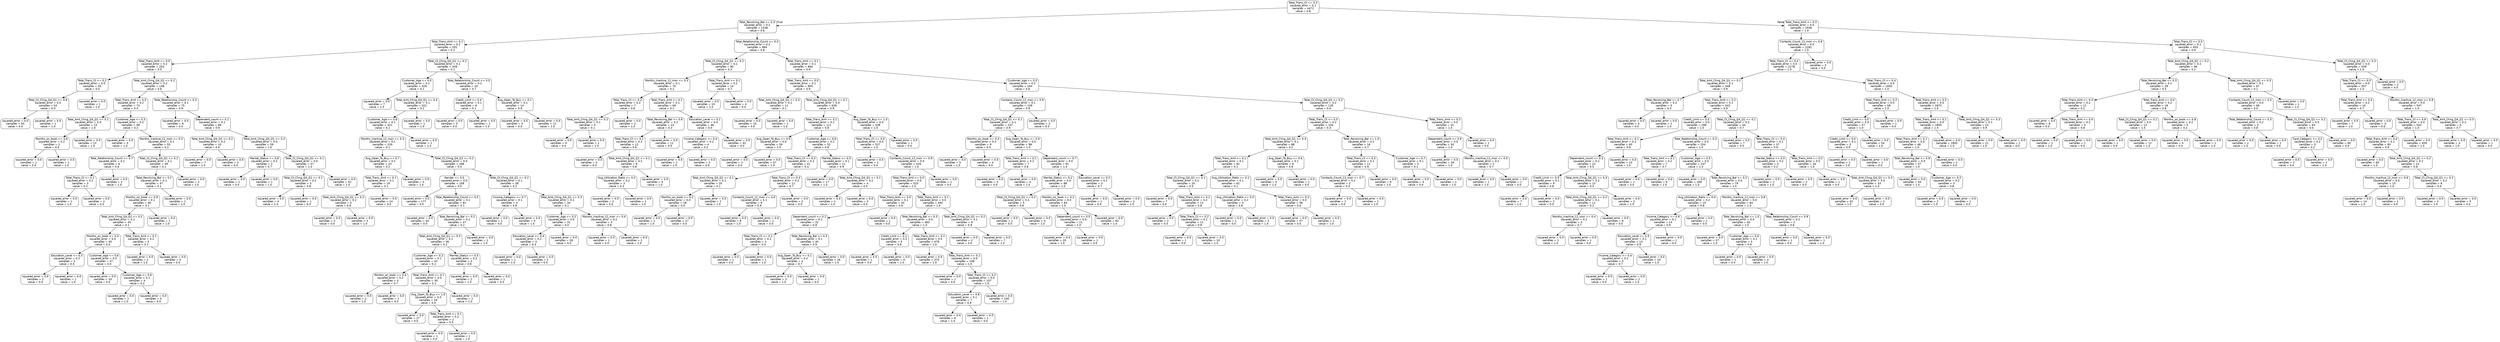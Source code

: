 digraph Tree {
node [shape=box, style="rounded", color="black", fontname="helvetica"] ;
edge [fontname="helvetica"] ;
0 [label="Total_Trans_Ct <= 0.3\nsquared_error = 0.1\nsamples = 4472\nvalue = 0.8"] ;
1 [label="Total_Revolving_Bal <= 0.3\nsquared_error = 0.2\nsamples = 1536\nvalue = 0.6"] ;
0 -> 1 [labeldistance=2.5, labelangle=45, headlabel="True"] ;
2 [label="Total_Trans_Amt <= 0.1\nsquared_error = 0.2\nsamples = 552\nvalue = 0.2"] ;
1 -> 2 ;
3 [label="Total_Trans_Amt <= 0.0\nsquared_error = 0.2\nsamples = 203\nvalue = 0.5"] ;
2 -> 3 ;
4 [label="Total_Trans_Ct <= 0.2\nsquared_error = 0.0\nsamples = 55\nvalue = 0.0"] ;
3 -> 4 ;
5 [label="Total_Ct_Chng_Q4_Q1 <= 0.6\nsquared_error = 0.0\nsamples = 54\nvalue = 0.0"] ;
4 -> 5 ;
6 [label="squared_error = 0.0\nsamples = 53\nvalue = 0.0"] ;
5 -> 6 ;
7 [label="squared_error = 0.0\nsamples = 1\nvalue = 1.0"] ;
5 -> 7 ;
8 [label="squared_error = 0.0\nsamples = 1\nvalue = 1.0"] ;
4 -> 8 ;
9 [label="Total_Amt_Chng_Q4_Q1 <= 0.2\nsquared_error = 0.2\nsamples = 148\nvalue = 0.6"] ;
3 -> 9 ;
10 [label="Total_Trans_Amt <= 0.0\nsquared_error = 0.2\nsamples = 73\nvalue = 0.4"] ;
9 -> 10 ;
11 [label="Total_Amt_Chng_Q4_Q1 <= 0.1\nsquared_error = 0.0\nsamples = 15\nvalue = 1.0"] ;
10 -> 11 ;
12 [label="Months_on_book <= 0.6\nsquared_error = 0.2\nsamples = 2\nvalue = 0.5"] ;
11 -> 12 ;
13 [label="squared_error = 0.0\nsamples = 1\nvalue = 0.0"] ;
12 -> 13 ;
14 [label="squared_error = 0.0\nsamples = 1\nvalue = 1.0"] ;
12 -> 14 ;
15 [label="squared_error = 0.0\nsamples = 13\nvalue = 1.0"] ;
11 -> 15 ;
16 [label="Customer_Age <= 0.3\nsquared_error = 0.2\nsamples = 58\nvalue = 0.2"] ;
10 -> 16 ;
17 [label="squared_error = 0.0\nsamples = 3\nvalue = 1.0"] ;
16 -> 17 ;
18 [label="Months_Inactive_12_mon <= 0.3\nsquared_error = 0.1\nsamples = 55\nvalue = 0.2"] ;
16 -> 18 ;
19 [label="Total_Relationship_Count <= 0.7\nsquared_error = 0.2\nsamples = 6\nvalue = 0.6"] ;
18 -> 19 ;
20 [label="Total_Trans_Ct <= 0.1\nsquared_error = 0.2\nsamples = 3\nvalue = 0.2"] ;
19 -> 20 ;
21 [label="squared_error = 0.0\nsamples = 1\nvalue = 1.0"] ;
20 -> 21 ;
22 [label="squared_error = 0.0\nsamples = 2\nvalue = 0.0"] ;
20 -> 22 ;
23 [label="squared_error = 0.0\nsamples = 3\nvalue = 1.0"] ;
19 -> 23 ;
24 [label="Total_Ct_Chng_Q4_Q1 <= 0.2\nsquared_error = 0.1\nsamples = 49\nvalue = 0.1"] ;
18 -> 24 ;
25 [label="Total_Revolving_Bal <= 0.2\nsquared_error = 0.1\nsamples = 47\nvalue = 0.1"] ;
24 -> 25 ;
26 [label="Months_on_book <= 0.9\nsquared_error = 0.1\nsamples = 46\nvalue = 0.1"] ;
25 -> 26 ;
27 [label="Total_Amt_Chng_Q4_Q1 <= 0.2\nsquared_error = 0.1\nsamples = 45\nvalue = 0.1"] ;
26 -> 27 ;
28 [label="Months_on_book <= 0.4\nsquared_error = 0.0\nsamples = 40\nvalue = 0.0"] ;
27 -> 28 ;
29 [label="Education_Level <= 0.3\nsquared_error = 0.2\nsamples = 3\nvalue = 0.3"] ;
28 -> 29 ;
30 [label="squared_error = 0.0\nsamples = 2\nvalue = 0.0"] ;
29 -> 30 ;
31 [label="squared_error = 0.0\nsamples = 1\nvalue = 1.0"] ;
29 -> 31 ;
32 [label="Customer_Age <= 0.6\nsquared_error = 0.0\nsamples = 37\nvalue = 0.0"] ;
28 -> 32 ;
33 [label="squared_error = 0.0\nsamples = 33\nvalue = 0.0"] ;
32 -> 33 ;
34 [label="Customer_Age <= 0.6\nsquared_error = 0.1\nsamples = 4\nvalue = 0.2"] ;
32 -> 34 ;
35 [label="squared_error = 0.0\nsamples = 1\nvalue = 1.0"] ;
34 -> 35 ;
36 [label="squared_error = 0.0\nsamples = 3\nvalue = 0.0"] ;
34 -> 36 ;
37 [label="Total_Trans_Amt <= 0.1\nsquared_error = 0.2\nsamples = 5\nvalue = 0.2"] ;
27 -> 37 ;
38 [label="squared_error = 0.0\nsamples = 2\nvalue = 1.0"] ;
37 -> 38 ;
39 [label="squared_error = 0.0\nsamples = 3\nvalue = 0.0"] ;
37 -> 39 ;
40 [label="squared_error = 0.0\nsamples = 1\nvalue = 1.0"] ;
26 -> 40 ;
41 [label="squared_error = 0.0\nsamples = 1\nvalue = 1.0"] ;
25 -> 41 ;
42 [label="squared_error = 0.0\nsamples = 2\nvalue = 1.0"] ;
24 -> 42 ;
43 [label="Total_Relationship_Count <= 0.3\nsquared_error = 0.1\nsamples = 75\nvalue = 0.9"] ;
9 -> 43 ;
44 [label="squared_error = 0.0\nsamples = 6\nvalue = 0.0"] ;
43 -> 44 ;
45 [label="Dependent_count <= 0.1\nsquared_error = 0.1\nsamples = 69\nvalue = 0.9"] ;
43 -> 45 ;
46 [label="Total_Amt_Chng_Q4_Q1 <= 0.2\nsquared_error = 0.2\nsamples = 10\nvalue = 0.6"] ;
45 -> 46 ;
47 [label="squared_error = 0.0\nsamples = 7\nvalue = 1.0"] ;
46 -> 47 ;
48 [label="squared_error = 0.0\nsamples = 3\nvalue = 0.0"] ;
46 -> 48 ;
49 [label="Total_Amt_Chng_Q4_Q1 <= 0.2\nsquared_error = 0.0\nsamples = 59\nvalue = 1.0"] ;
45 -> 49 ;
50 [label="Marital_Status <= 0.8\nsquared_error = 0.2\nsamples = 2\nvalue = 0.7"] ;
49 -> 50 ;
51 [label="squared_error = 0.0\nsamples = 1\nvalue = 0.0"] ;
50 -> 51 ;
52 [label="squared_error = 0.0\nsamples = 1\nvalue = 1.0"] ;
50 -> 52 ;
53 [label="Total_Ct_Chng_Q4_Q1 <= 0.1\nsquared_error = 0.0\nsamples = 57\nvalue = 1.0"] ;
49 -> 53 ;
54 [label="Total_Ct_Chng_Q4_Q1 <= 0.1\nsquared_error = 0.2\nsamples = 5\nvalue = 0.8"] ;
53 -> 54 ;
55 [label="squared_error = 0.0\nsamples = 4\nvalue = 1.0"] ;
54 -> 55 ;
56 [label="squared_error = 0.0\nsamples = 1\nvalue = 0.0"] ;
54 -> 56 ;
57 [label="squared_error = 0.0\nsamples = 52\nvalue = 1.0"] ;
53 -> 57 ;
58 [label="Total_Ct_Chng_Q4_Q1 <= 0.2\nsquared_error = 0.1\nsamples = 349\nvalue = 0.1"] ;
2 -> 58 ;
59 [label="Customer_Age <= 0.0\nsquared_error = 0.1\nsamples = 329\nvalue = 0.1"] ;
58 -> 59 ;
60 [label="squared_error = 0.0\nsamples = 7\nvalue = 1.0"] ;
59 -> 60 ;
61 [label="Total_Amt_Chng_Q4_Q1 <= 0.4\nsquared_error = 0.1\nsamples = 322\nvalue = 0.1"] ;
59 -> 61 ;
62 [label="Customer_Age <= 0.8\nsquared_error = 0.1\nsamples = 321\nvalue = 0.1"] ;
61 -> 62 ;
63 [label="Months_Inactive_12_mon <= 0.3\nsquared_error = 0.1\nsamples = 319\nvalue = 0.1"] ;
62 -> 63 ;
64 [label="Avg_Open_To_Buy <= 0.7\nsquared_error = 0.2\nsamples = 23\nvalue = 0.2"] ;
63 -> 64 ;
65 [label="Total_Trans_Amt <= 0.1\nsquared_error = 0.1\nsamples = 19\nvalue = 0.1"] ;
64 -> 65 ;
66 [label="Total_Amt_Chng_Q4_Q1 <= 0.2\nsquared_error = 0.2\nsamples = 5\nvalue = 0.6"] ;
65 -> 66 ;
67 [label="squared_error = 0.0\nsamples = 2\nvalue = 0.0"] ;
66 -> 67 ;
68 [label="squared_error = 0.0\nsamples = 3\nvalue = 1.0"] ;
66 -> 68 ;
69 [label="squared_error = 0.0\nsamples = 14\nvalue = 0.0"] ;
65 -> 69 ;
70 [label="squared_error = 0.0\nsamples = 4\nvalue = 1.0"] ;
64 -> 70 ;
71 [label="Total_Ct_Chng_Q4_Q1 <= 0.2\nsquared_error = 0.0\nsamples = 296\nvalue = 0.0"] ;
63 -> 71 ;
72 [label="Gender <= 0.5\nsquared_error = 0.0\nsamples = 258\nvalue = 0.0"] ;
71 -> 72 ;
73 [label="squared_error = 0.0\nsamples = 177\nvalue = 0.0"] ;
72 -> 73 ;
74 [label="Total_Relationship_Count <= 0.5\nsquared_error = 0.1\nsamples = 81\nvalue = 0.1"] ;
72 -> 74 ;
75 [label="squared_error = 0.0\nsamples = 44\nvalue = 0.0"] ;
74 -> 75 ;
76 [label="Total_Revolving_Bal <= 0.2\nsquared_error = 0.2\nsamples = 37\nvalue = 0.2"] ;
74 -> 76 ;
77 [label="Total_Amt_Chng_Q4_Q1 <= 0.3\nsquared_error = 0.1\nsamples = 36\nvalue = 0.2"] ;
76 -> 77 ;
78 [label="Customer_Age <= 0.2\nsquared_error = 0.1\nsamples = 33\nvalue = 0.1"] ;
77 -> 78 ;
79 [label="Months_on_book <= 0.4\nsquared_error = 0.2\nsamples = 3\nvalue = 0.7"] ;
78 -> 79 ;
80 [label="squared_error = 0.0\nsamples = 2\nvalue = 1.0"] ;
79 -> 80 ;
81 [label="squared_error = 0.0\nsamples = 1\nvalue = 0.0"] ;
79 -> 81 ;
82 [label="Total_Trans_Amt <= 0.1\nsquared_error = 0.0\nsamples = 30\nvalue = 0.1"] ;
78 -> 82 ;
83 [label="Avg_Open_To_Buy <= 1.0\nsquared_error = 0.0\nsamples = 29\nvalue = 0.0"] ;
82 -> 83 ;
84 [label="squared_error = 0.0\nsamples = 27\nvalue = 0.0"] ;
83 -> 84 ;
85 [label="Total_Trans_Amt <= 0.1\nsquared_error = 0.2\nsamples = 2\nvalue = 0.5"] ;
83 -> 85 ;
86 [label="squared_error = 0.0\nsamples = 1\nvalue = 0.0"] ;
85 -> 86 ;
87 [label="squared_error = 0.0\nsamples = 1\nvalue = 1.0"] ;
85 -> 87 ;
88 [label="squared_error = 0.0\nsamples = 1\nvalue = 1.0"] ;
82 -> 88 ;
89 [label="Marital_Status <= 0.5\nsquared_error = 0.2\nsamples = 3\nvalue = 0.8"] ;
77 -> 89 ;
90 [label="squared_error = 0.0\nsamples = 2\nvalue = 1.0"] ;
89 -> 90 ;
91 [label="squared_error = 0.0\nsamples = 1\nvalue = 0.0"] ;
89 -> 91 ;
92 [label="squared_error = 0.0\nsamples = 1\nvalue = 1.0"] ;
76 -> 92 ;
93 [label="Total_Ct_Chng_Q4_Q1 <= 0.2\nsquared_error = 0.1\nsamples = 38\nvalue = 0.2"] ;
71 -> 93 ;
94 [label="Income_Category <= 0.7\nsquared_error = 0.1\nsamples = 4\nvalue = 0.8"] ;
93 -> 94 ;
95 [label="squared_error = 0.0\nsamples = 1\nvalue = 0.0"] ;
94 -> 95 ;
96 [label="squared_error = 0.0\nsamples = 3\nvalue = 1.0"] ;
94 -> 96 ;
97 [label="Total_Amt_Chng_Q4_Q1 <= 0.3\nsquared_error = 0.1\nsamples = 34\nvalue = 0.1"] ;
93 -> 97 ;
98 [label="Customer_Age <= 0.2\nsquared_error = 0.0\nsamples = 31\nvalue = 0.0"] ;
97 -> 98 ;
99 [label="Education_Level <= 0.4\nsquared_error = 0.2\nsamples = 3\nvalue = 0.3"] ;
98 -> 99 ;
100 [label="squared_error = 0.0\nsamples = 1\nvalue = 1.0"] ;
99 -> 100 ;
101 [label="squared_error = 0.0\nsamples = 2\nvalue = 0.0"] ;
99 -> 101 ;
102 [label="squared_error = 0.0\nsamples = 28\nvalue = 0.0"] ;
98 -> 102 ;
103 [label="Months_Inactive_12_mon <= 0.4\nsquared_error = 0.2\nsamples = 3\nvalue = 0.8"] ;
97 -> 103 ;
104 [label="squared_error = 0.0\nsamples = 1\nvalue = 0.0"] ;
103 -> 104 ;
105 [label="squared_error = 0.0\nsamples = 2\nvalue = 1.0"] ;
103 -> 105 ;
106 [label="squared_error = 0.0\nsamples = 2\nvalue = 1.0"] ;
62 -> 106 ;
107 [label="squared_error = 0.0\nsamples = 1\nvalue = 1.0"] ;
61 -> 107 ;
108 [label="Total_Relationship_Count <= 0.5\nsquared_error = 0.2\nsamples = 20\nvalue = 0.7"] ;
58 -> 108 ;
109 [label="Credit_Limit <= 0.4\nsquared_error = 0.1\nsamples = 6\nvalue = 0.1"] ;
108 -> 109 ;
110 [label="squared_error = 0.0\nsamples = 5\nvalue = 0.0"] ;
109 -> 110 ;
111 [label="squared_error = 0.0\nsamples = 1\nvalue = 1.0"] ;
109 -> 111 ;
112 [label="Avg_Open_To_Buy <= 0.1\nsquared_error = 0.1\nsamples = 14\nvalue = 0.9"] ;
108 -> 112 ;
113 [label="squared_error = 0.0\nsamples = 3\nvalue = 0.0"] ;
112 -> 113 ;
114 [label="squared_error = 0.0\nsamples = 11\nvalue = 1.0"] ;
112 -> 114 ;
115 [label="Total_Relationship_Count <= 0.3\nsquared_error = 0.2\nsamples = 984\nvalue = 0.8"] ;
1 -> 115 ;
116 [label="Total_Ct_Chng_Q4_Q1 <= 0.2\nsquared_error = 0.2\nsamples = 90\nvalue = 0.3"] ;
115 -> 116 ;
117 [label="Months_Inactive_12_mon <= 0.3\nsquared_error = 0.1\nsamples = 76\nvalue = 0.2"] ;
116 -> 117 ;
118 [label="Total_Trans_Ct <= 0.2\nsquared_error = 0.2\nsamples = 7\nvalue = 0.6"] ;
117 -> 118 ;
119 [label="Total_Amt_Chng_Q4_Q1 <= 0.2\nsquared_error = 0.1\nsamples = 5\nvalue = 0.1"] ;
118 -> 119 ;
120 [label="squared_error = 0.0\nsamples = 4\nvalue = 0.0"] ;
119 -> 120 ;
121 [label="squared_error = 0.0\nsamples = 1\nvalue = 1.0"] ;
119 -> 121 ;
122 [label="squared_error = 0.0\nsamples = 2\nvalue = 1.0"] ;
118 -> 122 ;
123 [label="Total_Trans_Amt <= 0.1\nsquared_error = 0.1\nsamples = 69\nvalue = 0.1"] ;
117 -> 123 ;
124 [label="Total_Revolving_Bal <= 0.6\nsquared_error = 0.2\nsamples = 23\nvalue = 0.3"] ;
123 -> 124 ;
125 [label="Total_Trans_Ct <= 0.1\nsquared_error = 0.2\nsamples = 12\nvalue = 0.6"] ;
124 -> 125 ;
126 [label="squared_error = 0.0\nsamples = 3\nvalue = 0.0"] ;
125 -> 126 ;
127 [label="Total_Amt_Chng_Q4_Q1 <= 0.1\nsquared_error = 0.2\nsamples = 9\nvalue = 0.8"] ;
125 -> 127 ;
128 [label="Avg_Utilization_Ratio <= 0.2\nsquared_error = 0.2\nsamples = 3\nvalue = 0.2"] ;
127 -> 128 ;
129 [label="squared_error = 0.0\nsamples = 2\nvalue = 0.0"] ;
128 -> 129 ;
130 [label="squared_error = 0.0\nsamples = 1\nvalue = 1.0"] ;
128 -> 130 ;
131 [label="squared_error = 0.0\nsamples = 6\nvalue = 1.0"] ;
127 -> 131 ;
132 [label="squared_error = 0.0\nsamples = 11\nvalue = 0.0"] ;
124 -> 132 ;
133 [label="Education_Level <= 0.1\nsquared_error = 0.0\nsamples = 46\nvalue = 0.0"] ;
123 -> 133 ;
134 [label="Income_Category <= 0.4\nsquared_error = 0.2\nsamples = 4\nvalue = 0.2"] ;
133 -> 134 ;
135 [label="squared_error = 0.0\nsamples = 1\nvalue = 1.0"] ;
134 -> 135 ;
136 [label="squared_error = 0.0\nsamples = 3\nvalue = 0.0"] ;
134 -> 136 ;
137 [label="squared_error = 0.0\nsamples = 42\nvalue = 0.0"] ;
133 -> 137 ;
138 [label="Total_Trans_Amt <= 0.1\nsquared_error = 0.2\nsamples = 14\nvalue = 0.7"] ;
116 -> 138 ;
139 [label="squared_error = 0.0\nsamples = 10\nvalue = 1.0"] ;
138 -> 139 ;
140 [label="squared_error = 0.0\nsamples = 4\nvalue = 0.0"] ;
138 -> 140 ;
141 [label="Total_Trans_Amt <= 0.1\nsquared_error = 0.1\nsamples = 894\nvalue = 0.9"] ;
115 -> 141 ;
142 [label="Total_Trans_Amt <= 0.0\nsquared_error = 0.1\nsamples = 650\nvalue = 0.9"] ;
141 -> 142 ;
143 [label="Total_Amt_Chng_Q4_Q1 <= 0.3\nsquared_error = 0.1\nsamples = 11\nvalue = 0.1"] ;
142 -> 143 ;
144 [label="squared_error = 0.0\nsamples = 10\nvalue = 0.0"] ;
143 -> 144 ;
145 [label="squared_error = 0.0\nsamples = 1\nvalue = 1.0"] ;
143 -> 145 ;
146 [label="Total_Amt_Chng_Q4_Q1 <= 0.1\nsquared_error = 0.0\nsamples = 639\nvalue = 0.9"] ;
142 -> 146 ;
147 [label="Total_Trans_Amt <= 0.1\nsquared_error = 0.2\nsamples = 111\nvalue = 0.8"] ;
146 -> 147 ;
148 [label="Avg_Open_To_Buy <= 0.0\nsquared_error = 0.0\nsamples = 59\nvalue = 1.0"] ;
147 -> 148 ;
149 [label="squared_error = 0.0\nsamples = 2\nvalue = 0.0"] ;
148 -> 149 ;
150 [label="squared_error = 0.0\nsamples = 57\nvalue = 1.0"] ;
148 -> 150 ;
151 [label="Customer_Age <= 0.6\nsquared_error = 0.2\nsamples = 52\nvalue = 0.6"] ;
147 -> 151 ;
152 [label="Total_Trans_Ct <= 0.3\nsquared_error = 0.2\nsamples = 31\nvalue = 0.4"] ;
151 -> 152 ;
153 [label="Total_Amt_Chng_Q4_Q1 <= 0.1\nsquared_error = 0.1\nsamples = 20\nvalue = 0.1"] ;
152 -> 153 ;
154 [label="Months_on_book <= 0.2\nsquared_error = 0.0\nsamples = 18\nvalue = 0.0"] ;
153 -> 154 ;
155 [label="squared_error = 0.0\nsamples = 1\nvalue = 1.0"] ;
154 -> 155 ;
156 [label="squared_error = 0.0\nsamples = 17\nvalue = 0.0"] ;
154 -> 156 ;
157 [label="squared_error = 0.0\nsamples = 2\nvalue = 1.0"] ;
153 -> 157 ;
158 [label="Total_Trans_Ct <= 0.3\nsquared_error = 0.2\nsamples = 11\nvalue = 0.7"] ;
152 -> 158 ;
159 [label="Contacts_Count_12_mon <= 0.6\nsquared_error = 0.1\nsamples = 9\nvalue = 0.9"] ;
158 -> 159 ;
160 [label="squared_error = 0.0\nsamples = 8\nvalue = 1.0"] ;
159 -> 160 ;
161 [label="squared_error = 0.0\nsamples = 1\nvalue = 0.0"] ;
159 -> 161 ;
162 [label="squared_error = 0.0\nsamples = 2\nvalue = 0.0"] ;
158 -> 162 ;
163 [label="Marital_Status <= 0.5\nsquared_error = 0.1\nsamples = 21\nvalue = 0.9"] ;
151 -> 163 ;
164 [label="squared_error = 0.0\nsamples = 17\nvalue = 1.0"] ;
163 -> 164 ;
165 [label="Total_Amt_Chng_Q4_Q1 <= 0.1\nsquared_error = 0.2\nsamples = 4\nvalue = 0.5"] ;
163 -> 165 ;
166 [label="squared_error = 0.0\nsamples = 1\nvalue = 1.0"] ;
165 -> 166 ;
167 [label="squared_error = 0.0\nsamples = 3\nvalue = 0.0"] ;
165 -> 167 ;
168 [label="Avg_Open_To_Buy <= 1.0\nsquared_error = 0.0\nsamples = 528\nvalue = 1.0"] ;
146 -> 168 ;
169 [label="Total_Trans_Ct <= 0.0\nsquared_error = 0.0\nsamples = 527\nvalue = 1.0"] ;
168 -> 169 ;
170 [label="squared_error = 0.0\nsamples = 1\nvalue = 0.0"] ;
169 -> 170 ;
171 [label="Contacts_Count_12_mon <= 0.9\nsquared_error = 0.0\nsamples = 526\nvalue = 1.0"] ;
169 -> 171 ;
172 [label="Total_Trans_Amt <= 0.0\nsquared_error = 0.0\nsamples = 525\nvalue = 1.0"] ;
171 -> 172 ;
173 [label="Total_Trans_Amt <= 0.0\nsquared_error = 0.1\nsamples = 33\nvalue = 0.9"] ;
172 -> 173 ;
174 [label="Dependent_count <= 0.1\nsquared_error = 0.1\nsamples = 32\nvalue = 0.9"] ;
173 -> 174 ;
175 [label="Total_Trans_Ct <= 0.1\nsquared_error = 0.2\nsamples = 2\nvalue = 0.3"] ;
174 -> 175 ;
176 [label="squared_error = 0.0\nsamples = 1\nvalue = 0.0"] ;
175 -> 176 ;
177 [label="squared_error = 0.0\nsamples = 1\nvalue = 1.0"] ;
175 -> 177 ;
178 [label="Total_Revolving_Bal <= 0.4\nsquared_error = 0.1\nsamples = 30\nvalue = 0.9"] ;
174 -> 178 ;
179 [label="Avg_Open_To_Buy <= 0.1\nsquared_error = 0.2\nsamples = 4\nvalue = 0.7"] ;
178 -> 179 ;
180 [label="squared_error = 0.0\nsamples = 3\nvalue = 1.0"] ;
179 -> 180 ;
181 [label="squared_error = 0.0\nsamples = 1\nvalue = 0.0"] ;
179 -> 181 ;
182 [label="squared_error = 0.0\nsamples = 26\nvalue = 1.0"] ;
178 -> 182 ;
183 [label="squared_error = 0.0\nsamples = 1\nvalue = 0.0"] ;
173 -> 183 ;
184 [label="Total_Trans_Amt <= 0.1\nsquared_error = 0.0\nsamples = 492\nvalue = 1.0"] ;
172 -> 184 ;
185 [label="Total_Revolving_Bal <= 0.3\nsquared_error = 0.0\nsamples = 483\nvalue = 1.0"] ;
184 -> 185 ;
186 [label="Credit_Limit <= 0.1\nsquared_error = 0.2\nsamples = 5\nvalue = 0.8"] ;
185 -> 186 ;
187 [label="squared_error = 0.0\nsamples = 1\nvalue = 0.0"] ;
186 -> 187 ;
188 [label="squared_error = 0.0\nsamples = 4\nvalue = 1.0"] ;
186 -> 188 ;
189 [label="Total_Trans_Amt <= 0.1\nsquared_error = 0.0\nsamples = 478\nvalue = 1.0"] ;
185 -> 189 ;
190 [label="squared_error = 0.0\nsamples = 370\nvalue = 1.0"] ;
189 -> 190 ;
191 [label="Total_Trans_Amt <= 0.1\nsquared_error = 0.0\nsamples = 108\nvalue = 1.0"] ;
189 -> 191 ;
192 [label="squared_error = 0.0\nsamples = 1\nvalue = 0.0"] ;
191 -> 192 ;
193 [label="Total_Trans_Ct <= 0.2\nsquared_error = 0.0\nsamples = 107\nvalue = 1.0"] ;
191 -> 193 ;
194 [label="Education_Level <= 0.8\nsquared_error = 0.1\nsamples = 7\nvalue = 0.9"] ;
193 -> 194 ;
195 [label="squared_error = 0.0\nsamples = 6\nvalue = 1.0"] ;
194 -> 195 ;
196 [label="squared_error = 0.0\nsamples = 1\nvalue = 0.0"] ;
194 -> 196 ;
197 [label="squared_error = 0.0\nsamples = 100\nvalue = 1.0"] ;
193 -> 197 ;
198 [label="Total_Amt_Chng_Q4_Q1 <= 0.2\nsquared_error = 0.1\nsamples = 9\nvalue = 0.9"] ;
184 -> 198 ;
199 [label="squared_error = 0.0\nsamples = 2\nvalue = 0.0"] ;
198 -> 199 ;
200 [label="squared_error = 0.0\nsamples = 7\nvalue = 1.0"] ;
198 -> 200 ;
201 [label="squared_error = 0.0\nsamples = 1\nvalue = 0.0"] ;
171 -> 201 ;
202 [label="squared_error = 0.0\nsamples = 1\nvalue = 0.0"] ;
168 -> 202 ;
203 [label="Customer_Age <= 0.3\nsquared_error = 0.2\nsamples = 244\nvalue = 0.6"] ;
141 -> 203 ;
204 [label="Contacts_Count_12_mon <= 0.9\nsquared_error = 0.1\nsamples = 109\nvalue = 0.9"] ;
203 -> 204 ;
205 [label="Total_Ct_Chng_Q4_Q1 <= 0.1\nsquared_error = 0.1\nsamples = 107\nvalue = 0.9"] ;
204 -> 205 ;
206 [label="Months_on_book <= 0.3\nsquared_error = 0.2\nsamples = 9\nvalue = 0.5"] ;
205 -> 206 ;
207 [label="squared_error = 0.0\nsamples = 5\nvalue = 1.0"] ;
206 -> 207 ;
208 [label="squared_error = 0.0\nsamples = 4\nvalue = 0.0"] ;
206 -> 208 ;
209 [label="Avg_Open_To_Buy <= 0.0\nsquared_error = 0.0\nsamples = 98\nvalue = 1.0"] ;
205 -> 209 ;
210 [label="Total_Trans_Amt <= 0.1\nsquared_error = 0.2\nsamples = 7\nvalue = 0.6"] ;
209 -> 210 ;
211 [label="squared_error = 0.0\nsamples = 3\nvalue = 0.0"] ;
210 -> 211 ;
212 [label="squared_error = 0.0\nsamples = 4\nvalue = 1.0"] ;
210 -> 212 ;
213 [label="Dependent_count <= 0.7\nsquared_error = 0.0\nsamples = 91\nvalue = 1.0"] ;
209 -> 213 ;
214 [label="Marital_Status <= 0.2\nsquared_error = 0.0\nsamples = 88\nvalue = 1.0"] ;
213 -> 214 ;
215 [label="Total_Ct_Chng_Q4_Q1 <= 0.2\nsquared_error = 0.2\nsamples = 5\nvalue = 0.8"] ;
214 -> 215 ;
216 [label="squared_error = 0.0\nsamples = 1\nvalue = 0.0"] ;
215 -> 216 ;
217 [label="squared_error = 0.0\nsamples = 4\nvalue = 1.0"] ;
215 -> 217 ;
218 [label="Months_on_book <= 0.2\nsquared_error = 0.0\nsamples = 83\nvalue = 1.0"] ;
214 -> 218 ;
219 [label="Dependent_count <= 0.5\nsquared_error = 0.0\nsamples = 21\nvalue = 1.0"] ;
218 -> 219 ;
220 [label="squared_error = 0.0\nsamples = 20\nvalue = 1.0"] ;
219 -> 220 ;
221 [label="squared_error = 0.0\nsamples = 1\nvalue = 0.0"] ;
219 -> 221 ;
222 [label="squared_error = 0.0\nsamples = 62\nvalue = 1.0"] ;
218 -> 222 ;
223 [label="Education_Level <= 0.2\nsquared_error = 0.2\nsamples = 3\nvalue = 0.7"] ;
213 -> 223 ;
224 [label="squared_error = 0.0\nsamples = 1\nvalue = 0.0"] ;
223 -> 224 ;
225 [label="squared_error = 0.0\nsamples = 2\nvalue = 1.0"] ;
223 -> 225 ;
226 [label="squared_error = 0.0\nsamples = 2\nvalue = 0.0"] ;
204 -> 226 ;
227 [label="Total_Ct_Chng_Q4_Q1 <= 0.2\nsquared_error = 0.2\nsamples = 135\nvalue = 0.4"] ;
203 -> 227 ;
228 [label="Total_Trans_Ct <= 0.3\nsquared_error = 0.2\nsamples = 104\nvalue = 0.3"] ;
227 -> 228 ;
229 [label="Total_Amt_Chng_Q4_Q1 <= 0.3\nsquared_error = 0.1\nsamples = 88\nvalue = 0.2"] ;
228 -> 229 ;
230 [label="Total_Trans_Amt <= 0.1\nsquared_error = 0.1\nsamples = 82\nvalue = 0.1"] ;
229 -> 230 ;
231 [label="Total_Ct_Chng_Q4_Q1 <= 0.1\nsquared_error = 0.2\nsamples = 20\nvalue = 0.5"] ;
230 -> 231 ;
232 [label="squared_error = 0.0\nsamples = 7\nvalue = 0.0"] ;
231 -> 232 ;
233 [label="Total_Trans_Amt <= 0.1\nsquared_error = 0.2\nsamples = 13\nvalue = 0.8"] ;
231 -> 233 ;
234 [label="squared_error = 0.0\nsamples = 2\nvalue = 0.0"] ;
233 -> 234 ;
235 [label="Total_Trans_Ct <= 0.2\nsquared_error = 0.1\nsamples = 11\nvalue = 0.9"] ;
233 -> 235 ;
236 [label="squared_error = 0.0\nsamples = 1\nvalue = 0.0"] ;
235 -> 236 ;
237 [label="squared_error = 0.0\nsamples = 10\nvalue = 1.0"] ;
235 -> 237 ;
238 [label="Avg_Utilization_Ratio <= 0.1\nsquared_error = 0.1\nsamples = 62\nvalue = 0.1"] ;
230 -> 238 ;
239 [label="Avg_Utilization_Ratio <= 0.0\nsquared_error = 0.2\nsamples = 4\nvalue = 0.8"] ;
238 -> 239 ;
240 [label="squared_error = 0.0\nsamples = 1\nvalue = 0.0"] ;
239 -> 240 ;
241 [label="squared_error = 0.0\nsamples = 3\nvalue = 1.0"] ;
239 -> 241 ;
242 [label="Total_Trans_Amt <= 0.2\nsquared_error = 0.0\nsamples = 58\nvalue = 0.0"] ;
238 -> 242 ;
243 [label="squared_error = 0.0\nsamples = 57\nvalue = 0.0"] ;
242 -> 243 ;
244 [label="squared_error = 0.0\nsamples = 1\nvalue = 1.0"] ;
242 -> 244 ;
245 [label="Avg_Open_To_Buy <= 0.6\nsquared_error = 0.1\nsamples = 6\nvalue = 0.9"] ;
229 -> 245 ;
246 [label="squared_error = 0.0\nsamples = 5\nvalue = 1.0"] ;
245 -> 246 ;
247 [label="squared_error = 0.0\nsamples = 1\nvalue = 0.0"] ;
245 -> 247 ;
248 [label="Total_Revolving_Bal <= 1.0\nsquared_error = 0.2\nsamples = 16\nvalue = 0.7"] ;
228 -> 248 ;
249 [label="Total_Trans_Ct <= 0.3\nsquared_error = 0.1\nsamples = 11\nvalue = 0.9"] ;
248 -> 249 ;
250 [label="Contacts_Count_12_mon <= 0.7\nsquared_error = 0.2\nsamples = 2\nvalue = 0.3"] ;
249 -> 250 ;
251 [label="squared_error = 0.0\nsamples = 1\nvalue = 0.0"] ;
250 -> 251 ;
252 [label="squared_error = 0.0\nsamples = 1\nvalue = 1.0"] ;
250 -> 252 ;
253 [label="squared_error = 0.0\nsamples = 9\nvalue = 1.0"] ;
249 -> 253 ;
254 [label="Customer_Age <= 0.7\nsquared_error = 0.1\nsamples = 5\nvalue = 0.1"] ;
248 -> 254 ;
255 [label="squared_error = 0.0\nsamples = 4\nvalue = 0.0"] ;
254 -> 255 ;
256 [label="squared_error = 0.0\nsamples = 1\nvalue = 1.0"] ;
254 -> 256 ;
257 [label="Total_Trans_Amt <= 0.3\nsquared_error = 0.0\nsamples = 31\nvalue = 1.0"] ;
227 -> 257 ;
258 [label="Dependent_count <= 0.9\nsquared_error = 0.0\nsamples = 30\nvalue = 1.0"] ;
257 -> 258 ;
259 [label="squared_error = 0.0\nsamples = 28\nvalue = 1.0"] ;
258 -> 259 ;
260 [label="Months_Inactive_12_mon <= 0.5\nsquared_error = 0.2\nsamples = 2\nvalue = 0.7"] ;
258 -> 260 ;
261 [label="squared_error = 0.0\nsamples = 1\nvalue = 1.0"] ;
260 -> 261 ;
262 [label="squared_error = 0.0\nsamples = 1\nvalue = 0.0"] ;
260 -> 262 ;
263 [label="squared_error = 0.0\nsamples = 1\nvalue = 0.0"] ;
257 -> 263 ;
264 [label="Total_Trans_Amt <= 0.3\nsquared_error = 0.0\nsamples = 2936\nvalue = 1.0"] ;
0 -> 264 [labeldistance=2.5, labelangle=-45, headlabel="False"] ;
265 [label="Contacts_Count_12_mon <= 0.9\nsquared_error = 0.0\nsamples = 2281\nvalue = 1.0"] ;
264 -> 265 ;
266 [label="Total_Trans_Ct <= 0.4\nsquared_error = 0.0\nsamples = 2278\nvalue = 1.0"] ;
265 -> 266 ;
267 [label="Total_Amt_Chng_Q4_Q1 <= 0.1\nsquared_error = 0.1\nsamples = 348\nvalue = 0.9"] ;
266 -> 267 ;
268 [label="Total_Revolving_Bal <= 0.7\nsquared_error = 0.2\nsamples = 5\nvalue = 0.3"] ;
267 -> 268 ;
269 [label="squared_error = 0.0\nsamples = 3\nvalue = 0.0"] ;
268 -> 269 ;
270 [label="squared_error = 0.0\nsamples = 2\nvalue = 1.0"] ;
268 -> 270 ;
271 [label="Total_Trans_Amt <= 0.2\nsquared_error = 0.1\nsamples = 343\nvalue = 0.9"] ;
267 -> 271 ;
272 [label="Credit_Limit <= 0.0\nsquared_error = 0.0\nsamples = 299\nvalue = 1.0"] ;
271 -> 272 ;
273 [label="Total_Trans_Amt <= 0.1\nsquared_error = 0.2\nsamples = 45\nvalue = 0.8"] ;
272 -> 273 ;
274 [label="Dependent_count <= 0.3\nsquared_error = 0.2\nsamples = 22\nvalue = 0.5"] ;
273 -> 274 ;
275 [label="Credit_Limit <= 0.0\nsquared_error = 0.1\nsamples = 9\nvalue = 0.8"] ;
274 -> 275 ;
276 [label="squared_error = 0.0\nsamples = 7\nvalue = 1.0"] ;
275 -> 276 ;
277 [label="squared_error = 0.0\nsamples = 2\nvalue = 0.0"] ;
275 -> 277 ;
278 [label="Total_Amt_Chng_Q4_Q1 <= 0.3\nsquared_error = 0.2\nsamples = 13\nvalue = 0.3"] ;
274 -> 278 ;
279 [label="Total_Amt_Chng_Q4_Q1 <= 0.2\nsquared_error = 0.1\nsamples = 11\nvalue = 0.2"] ;
278 -> 279 ;
280 [label="Months_Inactive_12_mon <= 0.4\nsquared_error = 0.2\nsamples = 3\nvalue = 0.7"] ;
279 -> 280 ;
281 [label="squared_error = 0.0\nsamples = 2\nvalue = 1.0"] ;
280 -> 281 ;
282 [label="squared_error = 0.0\nsamples = 1\nvalue = 0.0"] ;
280 -> 282 ;
283 [label="squared_error = 0.0\nsamples = 8\nvalue = 0.0"] ;
279 -> 283 ;
284 [label="squared_error = 0.0\nsamples = 2\nvalue = 1.0"] ;
278 -> 284 ;
285 [label="squared_error = 0.0\nsamples = 23\nvalue = 1.0"] ;
273 -> 285 ;
286 [label="Total_Relationship_Count <= 0.3\nsquared_error = 0.0\nsamples = 254\nvalue = 1.0"] ;
272 -> 286 ;
287 [label="Total_Trans_Amt <= 0.1\nsquared_error = 0.2\nsamples = 7\nvalue = 0.7"] ;
286 -> 287 ;
288 [label="squared_error = 0.0\nsamples = 1\nvalue = 0.0"] ;
287 -> 288 ;
289 [label="squared_error = 0.0\nsamples = 6\nvalue = 1.0"] ;
287 -> 289 ;
290 [label="Customer_Age <= 0.5\nsquared_error = 0.0\nsamples = 247\nvalue = 1.0"] ;
286 -> 290 ;
291 [label="squared_error = 0.0\nsamples = 168\nvalue = 1.0"] ;
290 -> 291 ;
292 [label="Total_Revolving_Bal <= 0.2\nsquared_error = 0.0\nsamples = 79\nvalue = 1.0"] ;
290 -> 292 ;
293 [label="Avg_Utilization_Ratio <= 0.0\nsquared_error = 0.2\nsamples = 15\nvalue = 0.8"] ;
292 -> 293 ;
294 [label="Income_Category <= 0.9\nsquared_error = 0.1\nsamples = 14\nvalue = 0.9"] ;
293 -> 294 ;
295 [label="Education_Level <= 0.3\nsquared_error = 0.1\nsamples = 13\nvalue = 0.9"] ;
294 -> 295 ;
296 [label="Income_Category <= 0.4\nsquared_error = 0.2\nsamples = 3\nvalue = 0.7"] ;
295 -> 296 ;
297 [label="squared_error = 0.0\nsamples = 1\nvalue = 0.0"] ;
296 -> 297 ;
298 [label="squared_error = 0.0\nsamples = 2\nvalue = 1.0"] ;
296 -> 298 ;
299 [label="squared_error = 0.0\nsamples = 10\nvalue = 1.0"] ;
295 -> 299 ;
300 [label="squared_error = 0.0\nsamples = 1\nvalue = 0.0"] ;
294 -> 300 ;
301 [label="squared_error = 0.0\nsamples = 1\nvalue = 0.0"] ;
293 -> 301 ;
302 [label="Months_Inactive_12_mon <= 0.8\nsquared_error = 0.0\nsamples = 64\nvalue = 1.0"] ;
292 -> 302 ;
303 [label="Total_Revolving_Bal <= 1.0\nsquared_error = 0.0\nsamples = 62\nvalue = 1.0"] ;
302 -> 303 ;
304 [label="squared_error = 0.0\nsamples = 57\nvalue = 1.0"] ;
303 -> 304 ;
305 [label="Customer_Age <= 0.6\nsquared_error = 0.1\nsamples = 5\nvalue = 0.9"] ;
303 -> 305 ;
306 [label="squared_error = 0.0\nsamples = 1\nvalue = 0.0"] ;
305 -> 306 ;
307 [label="squared_error = 0.0\nsamples = 4\nvalue = 1.0"] ;
305 -> 307 ;
308 [label="Total_Relationship_Count <= 0.9\nsquared_error = 0.2\nsamples = 2\nvalue = 0.8"] ;
302 -> 308 ;
309 [label="squared_error = 0.0\nsamples = 1\nvalue = 0.0"] ;
308 -> 309 ;
310 [label="squared_error = 0.0\nsamples = 1\nvalue = 1.0"] ;
308 -> 310 ;
311 [label="Total_Ct_Chng_Q4_Q1 <= 0.1\nsquared_error = 0.2\nsamples = 44\nvalue = 0.7"] ;
271 -> 311 ;
312 [label="squared_error = 0.0\nsamples = 7\nvalue = 0.0"] ;
311 -> 312 ;
313 [label="Total_Trans_Ct <= 0.4\nsquared_error = 0.1\nsamples = 37\nvalue = 0.9"] ;
311 -> 313 ;
314 [label="Marital_Status <= 0.5\nsquared_error = 0.2\nsamples = 3\nvalue = 0.2"] ;
313 -> 314 ;
315 [label="squared_error = 0.0\nsamples = 1\nvalue = 1.0"] ;
314 -> 315 ;
316 [label="squared_error = 0.0\nsamples = 2\nvalue = 0.0"] ;
314 -> 316 ;
317 [label="Total_Trans_Amt <= 0.2\nsquared_error = 0.0\nsamples = 34\nvalue = 1.0"] ;
313 -> 317 ;
318 [label="squared_error = 0.0\nsamples = 1\nvalue = 0.0"] ;
317 -> 318 ;
319 [label="Total_Amt_Chng_Q4_Q1 <= 0.3\nsquared_error = 0.0\nsamples = 33\nvalue = 1.0"] ;
317 -> 319 ;
320 [label="squared_error = 0.0\nsamples = 32\nvalue = 1.0"] ;
319 -> 320 ;
321 [label="squared_error = 0.0\nsamples = 1\nvalue = 0.0"] ;
319 -> 321 ;
322 [label="Total_Trans_Ct <= 0.4\nsquared_error = 0.0\nsamples = 1930\nvalue = 1.0"] ;
266 -> 322 ;
323 [label="Total_Trans_Amt <= 0.2\nsquared_error = 0.0\nsamples = 58\nvalue = 1.0"] ;
322 -> 323 ;
324 [label="Credit_Limit <= 0.0\nsquared_error = 0.0\nsamples = 57\nvalue = 1.0"] ;
323 -> 324 ;
325 [label="Credit_Limit <= 0.0\nsquared_error = 0.1\nsamples = 3\nvalue = 0.9"] ;
324 -> 325 ;
326 [label="squared_error = 0.0\nsamples = 2\nvalue = 1.0"] ;
325 -> 326 ;
327 [label="squared_error = 0.0\nsamples = 1\nvalue = 0.0"] ;
325 -> 327 ;
328 [label="squared_error = 0.0\nsamples = 54\nvalue = 1.0"] ;
324 -> 328 ;
329 [label="squared_error = 0.0\nsamples = 1\nvalue = 0.0"] ;
323 -> 329 ;
330 [label="Total_Trans_Amt <= 0.3\nsquared_error = 0.0\nsamples = 1872\nvalue = 1.0"] ;
322 -> 330 ;
331 [label="Total_Trans_Amt <= 0.1\nsquared_error = 0.0\nsamples = 1850\nvalue = 1.0"] ;
330 -> 331 ;
332 [label="Total_Trans_Amt <= 0.1\nsquared_error = 0.0\nsamples = 48\nvalue = 1.0"] ;
331 -> 332 ;
333 [label="Total_Revolving_Bal <= 0.9\nsquared_error = 0.0\nsamples = 47\nvalue = 1.0"] ;
332 -> 333 ;
334 [label="squared_error = 0.0\nsamples = 44\nvalue = 1.0"] ;
333 -> 334 ;
335 [label="Customer_Age <= 0.2\nsquared_error = 0.2\nsamples = 3\nvalue = 0.8"] ;
333 -> 335 ;
336 [label="squared_error = 0.0\nsamples = 2\nvalue = 1.0"] ;
335 -> 336 ;
337 [label="squared_error = 0.0\nsamples = 1\nvalue = 0.0"] ;
335 -> 337 ;
338 [label="squared_error = 0.0\nsamples = 1\nvalue = 0.0"] ;
332 -> 338 ;
339 [label="squared_error = 0.0\nsamples = 1802\nvalue = 1.0"] ;
331 -> 339 ;
340 [label="Total_Amt_Chng_Q4_Q1 <= 0.3\nsquared_error = 0.1\nsamples = 22\nvalue = 0.9"] ;
330 -> 340 ;
341 [label="squared_error = 0.0\nsamples = 21\nvalue = 1.0"] ;
340 -> 341 ;
342 [label="squared_error = 0.0\nsamples = 1\nvalue = 0.0"] ;
340 -> 342 ;
343 [label="squared_error = 0.0\nsamples = 3\nvalue = 0.0"] ;
265 -> 343 ;
344 [label="Total_Trans_Ct <= 0.5\nsquared_error = 0.1\nsamples = 655\nvalue = 0.9"] ;
264 -> 344 ;
345 [label="Total_Amt_Chng_Q4_Q1 <= 0.2\nsquared_error = 0.2\nsamples = 96\nvalue = 0.2"] ;
344 -> 345 ;
346 [label="Total_Revolving_Bal <= 0.3\nsquared_error = 0.2\nsamples = 29\nvalue = 0.5"] ;
345 -> 346 ;
347 [label="Total_Trans_Amt <= 0.4\nsquared_error = 0.2\nsamples = 11\nvalue = 0.2"] ;
346 -> 347 ;
348 [label="squared_error = 0.0\nsamples = 8\nvalue = 0.0"] ;
347 -> 348 ;
349 [label="Total_Trans_Amt <= 0.4\nsquared_error = 0.2\nsamples = 3\nvalue = 0.8"] ;
347 -> 349 ;
350 [label="squared_error = 0.0\nsamples = 2\nvalue = 1.0"] ;
349 -> 350 ;
351 [label="squared_error = 0.0\nsamples = 1\nvalue = 0.0"] ;
349 -> 351 ;
352 [label="Total_Trans_Amt <= 0.4\nsquared_error = 0.2\nsamples = 18\nvalue = 0.8"] ;
346 -> 352 ;
353 [label="Total_Ct_Chng_Q4_Q1 <= 0.1\nsquared_error = 0.0\nsamples = 13\nvalue = 1.0"] ;
352 -> 353 ;
354 [label="squared_error = 0.0\nsamples = 1\nvalue = 0.0"] ;
353 -> 354 ;
355 [label="squared_error = 0.0\nsamples = 12\nvalue = 1.0"] ;
353 -> 355 ;
356 [label="Months_on_book <= 0.8\nsquared_error = 0.2\nsamples = 5\nvalue = 0.2"] ;
352 -> 356 ;
357 [label="squared_error = 0.0\nsamples = 4\nvalue = 0.0"] ;
356 -> 357 ;
358 [label="squared_error = 0.0\nsamples = 1\nvalue = 1.0"] ;
356 -> 358 ;
359 [label="Total_Amt_Chng_Q4_Q1 <= 0.3\nsquared_error = 0.1\nsamples = 67\nvalue = 0.1"] ;
345 -> 359 ;
360 [label="Contacts_Count_12_mon <= 0.3\nsquared_error = 0.0\nsamples = 66\nvalue = 0.0"] ;
359 -> 360 ;
361 [label="Total_Relationship_Count <= 0.3\nsquared_error = 0.2\nsamples = 3\nvalue = 0.8"] ;
360 -> 361 ;
362 [label="squared_error = 0.0\nsamples = 2\nvalue = 1.0"] ;
361 -> 362 ;
363 [label="squared_error = 0.0\nsamples = 1\nvalue = 0.0"] ;
361 -> 363 ;
364 [label="Total_Ct_Chng_Q4_Q1 <= 0.2\nsquared_error = 0.0\nsamples = 63\nvalue = 0.0"] ;
360 -> 364 ;
365 [label="Card_Category <= 0.2\nsquared_error = 0.2\nsamples = 3\nvalue = 0.2"] ;
364 -> 365 ;
366 [label="squared_error = 0.0\nsamples = 2\nvalue = 0.0"] ;
365 -> 366 ;
367 [label="squared_error = 0.0\nsamples = 1\nvalue = 1.0"] ;
365 -> 367 ;
368 [label="squared_error = 0.0\nsamples = 60\nvalue = 0.0"] ;
364 -> 368 ;
369 [label="squared_error = 0.0\nsamples = 1\nvalue = 1.0"] ;
359 -> 369 ;
370 [label="Total_Ct_Chng_Q4_Q1 <= 0.3\nsquared_error = 0.0\nsamples = 559\nvalue = 1.0"] ;
344 -> 370 ;
371 [label="Total_Trans_Ct <= 0.5\nsquared_error = 0.0\nsamples = 557\nvalue = 1.0"] ;
370 -> 371 ;
372 [label="Total_Trans_Amt <= 0.4\nsquared_error = 0.2\nsamples = 10\nvalue = 0.7"] ;
371 -> 372 ;
373 [label="squared_error = 0.0\nsamples = 7\nvalue = 1.0"] ;
372 -> 373 ;
374 [label="squared_error = 0.0\nsamples = 3\nvalue = 0.0"] ;
372 -> 374 ;
375 [label="Months_Inactive_12_mon <= 0.9\nsquared_error = 0.0\nsamples = 547\nvalue = 1.0"] ;
371 -> 375 ;
376 [label="Total_Trans_Ct <= 0.6\nsquared_error = 0.0\nsamples = 542\nvalue = 1.0"] ;
375 -> 376 ;
377 [label="Total_Trans_Amt <= 0.4\nsquared_error = 0.1\nsamples = 83\nvalue = 0.9"] ;
376 -> 377 ;
378 [label="squared_error = 0.0\nsamples = 60\nvalue = 1.0"] ;
377 -> 378 ;
379 [label="Total_Amt_Chng_Q4_Q1 <= 0.2\nsquared_error = 0.2\nsamples = 23\nvalue = 0.8"] ;
377 -> 379 ;
380 [label="Months_Inactive_12_mon <= 0.6\nsquared_error = 0.0\nsamples = 15\nvalue = 1.0"] ;
379 -> 380 ;
381 [label="squared_error = 0.0\nsamples = 14\nvalue = 1.0"] ;
380 -> 381 ;
382 [label="squared_error = 0.0\nsamples = 1\nvalue = 0.0"] ;
380 -> 382 ;
383 [label="Total_Ct_Chng_Q4_Q1 <= 0.2\nsquared_error = 0.2\nsamples = 8\nvalue = 0.4"] ;
379 -> 383 ;
384 [label="squared_error = 0.0\nsamples = 3\nvalue = 1.0"] ;
383 -> 384 ;
385 [label="squared_error = 0.0\nsamples = 5\nvalue = 0.0"] ;
383 -> 385 ;
386 [label="squared_error = 0.0\nsamples = 459\nvalue = 1.0"] ;
376 -> 386 ;
387 [label="Total_Amt_Chng_Q4_Q1 <= 0.3\nsquared_error = 0.2\nsamples = 5\nvalue = 0.7"] ;
375 -> 387 ;
388 [label="squared_error = 0.0\nsamples = 4\nvalue = 1.0"] ;
387 -> 388 ;
389 [label="squared_error = 0.0\nsamples = 1\nvalue = 0.0"] ;
387 -> 389 ;
390 [label="squared_error = 0.0\nsamples = 2\nvalue = 0.0"] ;
370 -> 390 ;
}